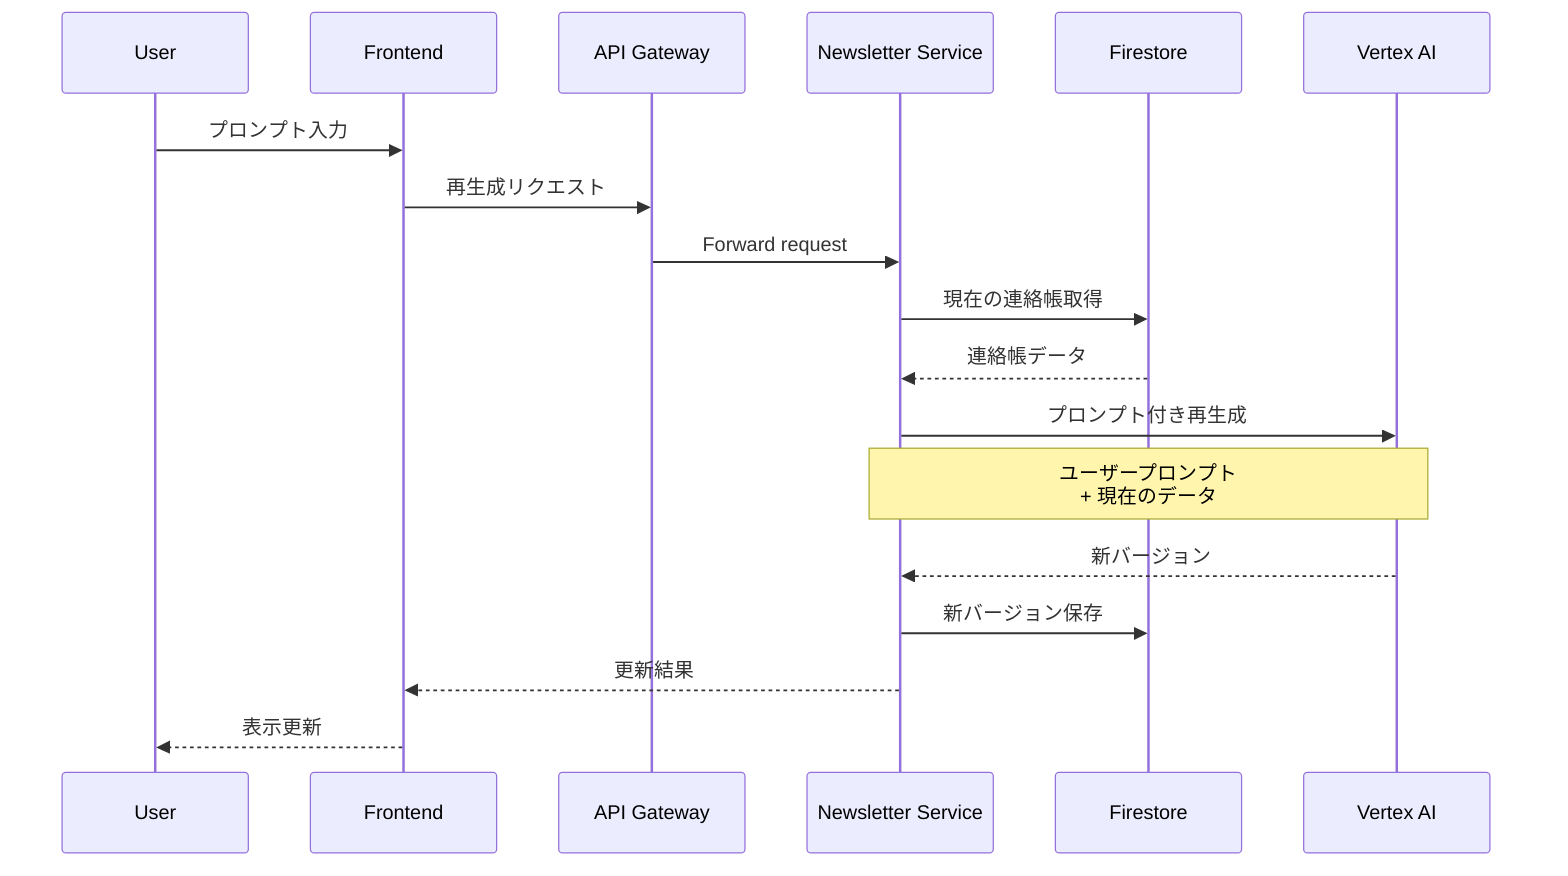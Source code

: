 sequenceDiagram
    participant U as User
    participant FE as Frontend
    participant GW as API Gateway
    participant NS as Newsletter Service
    participant FS as Firestore
    participant VAI as Vertex AI
    
    U->>FE: プロンプト入力
    FE->>GW: 再生成リクエスト
    GW->>NS: Forward request
    NS->>FS: 現在の連絡帳取得
    FS-->>NS: 連絡帳データ
    NS->>VAI: プロンプト付き再生成
    Note over NS,VAI: ユーザープロンプト<br/>+ 現在のデータ
    VAI-->>NS: 新バージョン
    NS->>FS: 新バージョン保存
    NS-->>FE: 更新結果
    FE-->>U: 表示更新